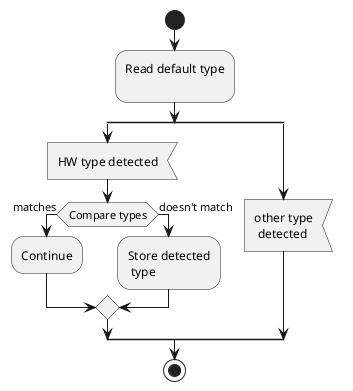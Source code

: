 ﻿@startuml Type Initialization

start
:Read default type\n ;
split
:HW type detected; <<input>>
if (Compare types) is (matches) then
  :Continue;
else (doesn't match)
  :Store detected\n type ;
end if
split again
:other type\n detected; <<input>>
end split
stop
@enduml